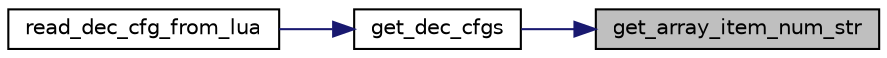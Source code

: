 digraph "get_array_item_num_str"
{
 // INTERACTIVE_SVG=YES
 // LATEX_PDF_SIZE
  bgcolor="transparent";
  edge [fontname="Helvetica",fontsize="10",labelfontname="Helvetica",labelfontsize="10"];
  node [fontname="Helvetica",fontsize="10",shape=record];
  rankdir="RL";
  Node1 [label="get_array_item_num_str",height=0.2,width=0.4,color="black", fillcolor="grey75", style="filled", fontcolor="black",tooltip=" "];
  Node1 -> Node2 [dir="back",color="midnightblue",fontsize="10",style="solid",fontname="Helvetica"];
  Node2 [label="get_dec_cfgs",height=0.2,width=0.4,color="black",URL="$d2/de8/dec__lua__cfg_8c.html#ac8685e1275861fe4e5a0cf45e80093e9",tooltip=" "];
  Node2 -> Node3 [dir="back",color="midnightblue",fontsize="10",style="solid",fontname="Helvetica"];
  Node3 [label="read_dec_cfg_from_lua",height=0.2,width=0.4,color="black",URL="$d2/de8/dec__lua__cfg_8c.html#aa89fd9c5e0ec0ebeb8a4539cf0da4169",tooltip=" "];
}
